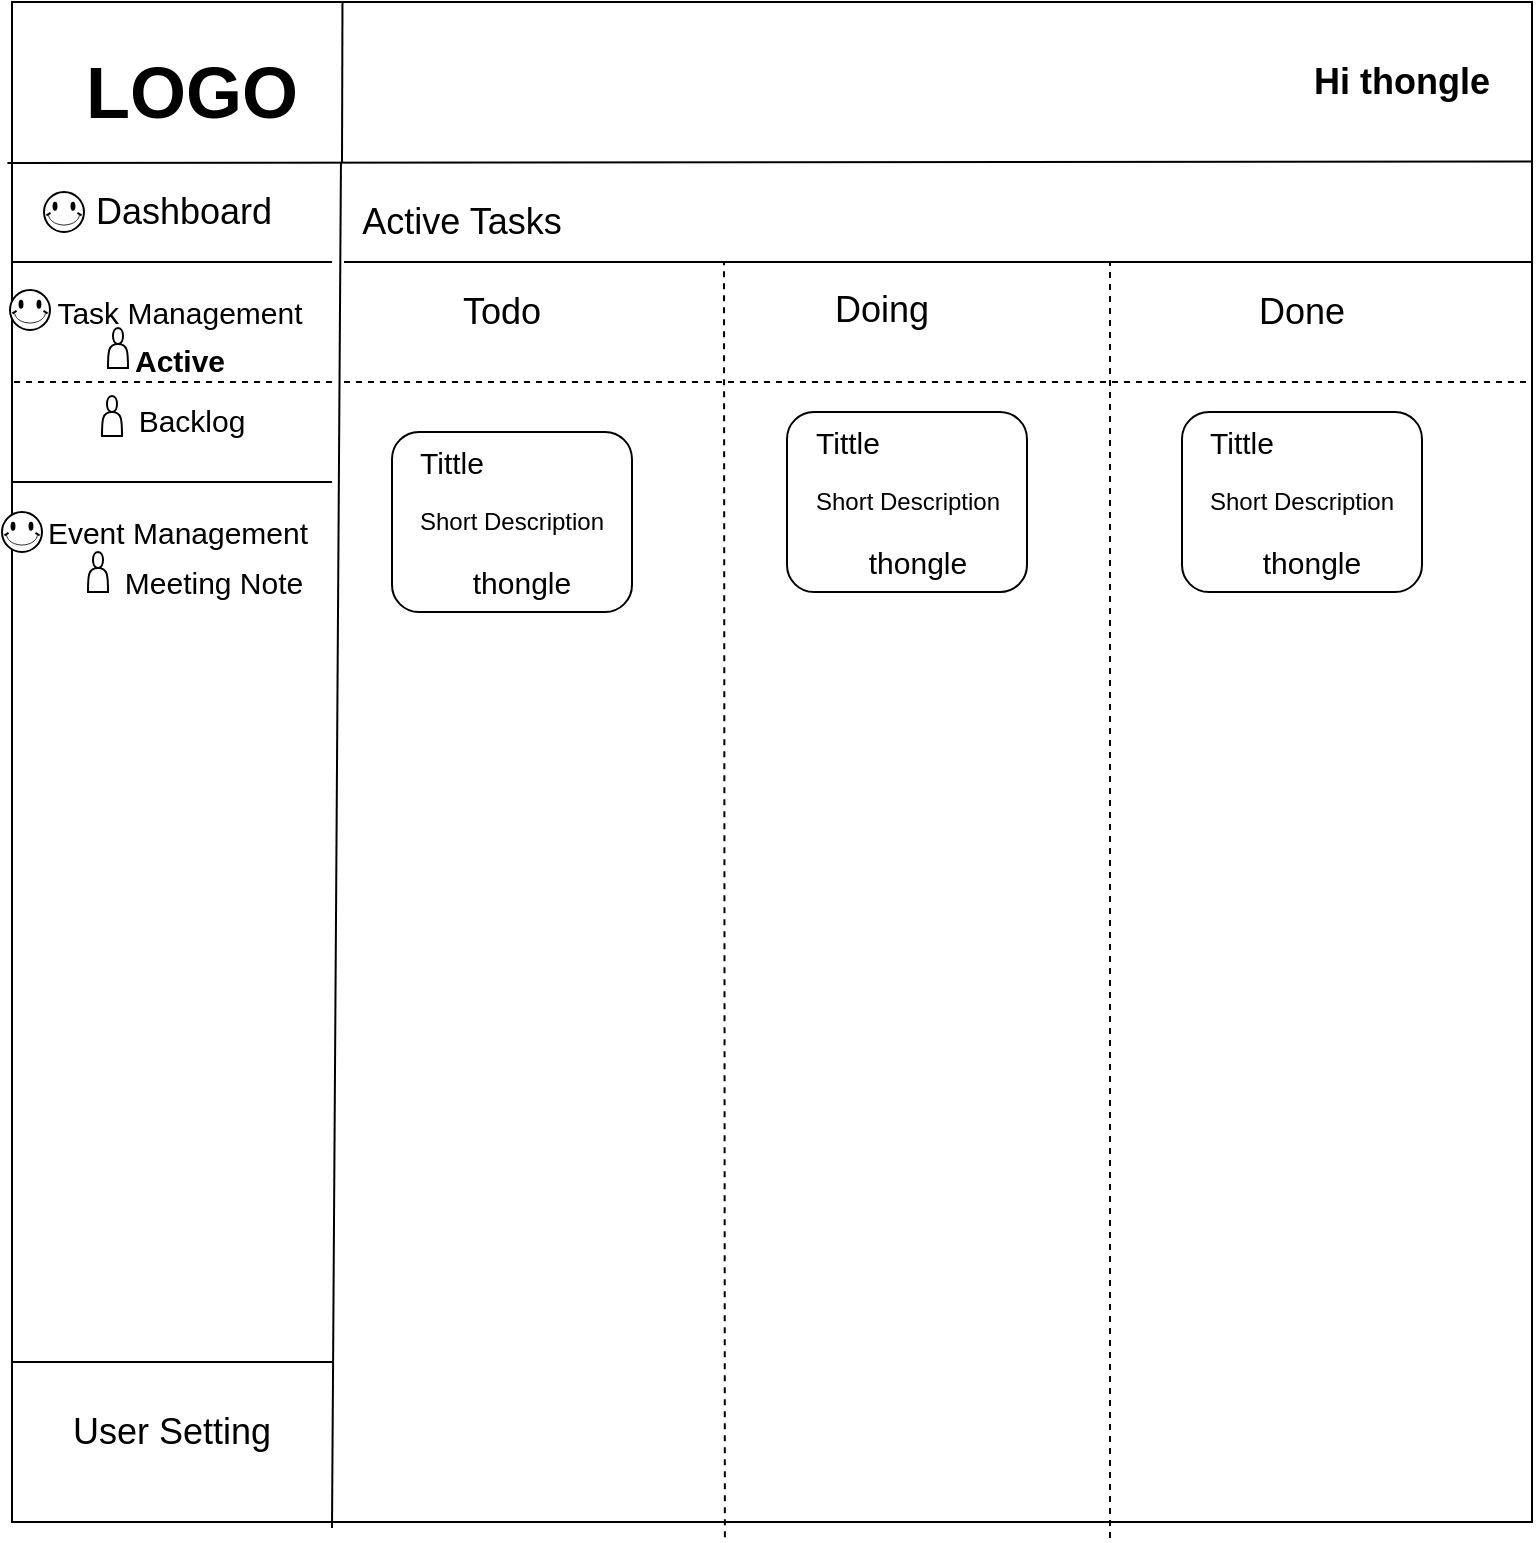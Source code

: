 <mxfile version="22.1.11" type="device">
  <diagram name="Page-1" id="1W7PdpJe6HvkkKKPKDTk">
    <mxGraphModel dx="2345" dy="949" grid="1" gridSize="10" guides="1" tooltips="1" connect="1" arrows="1" fold="1" page="1" pageScale="1" pageWidth="850" pageHeight="1100" math="0" shadow="0">
      <root>
        <mxCell id="0" />
        <mxCell id="1" parent="0" />
        <mxCell id="44XMPQr_eO4UHeasSoO8-1" value="" style="whiteSpace=wrap;html=1;aspect=fixed;" vertex="1" parent="1">
          <mxGeometry x="40" y="80" width="760" height="760" as="geometry" />
        </mxCell>
        <mxCell id="44XMPQr_eO4UHeasSoO8-3" value="" style="endArrow=none;html=1;rounded=0;exitX=-0.003;exitY=0.106;exitDx=0;exitDy=0;exitPerimeter=0;entryX=1;entryY=0.105;entryDx=0;entryDy=0;entryPerimeter=0;" edge="1" parent="1" source="44XMPQr_eO4UHeasSoO8-1" target="44XMPQr_eO4UHeasSoO8-1">
          <mxGeometry width="50" height="50" relative="1" as="geometry">
            <mxPoint x="490" y="510" as="sourcePoint" />
            <mxPoint x="540" y="460" as="targetPoint" />
          </mxGeometry>
        </mxCell>
        <mxCell id="44XMPQr_eO4UHeasSoO8-4" value="" style="endArrow=none;html=1;rounded=0;exitX=0.152;exitY=1.004;exitDx=0;exitDy=0;exitPerimeter=0;" edge="1" parent="1">
          <mxGeometry width="50" height="50" relative="1" as="geometry">
            <mxPoint x="200.0" y="843.04" as="sourcePoint" />
            <mxPoint x="204.48" y="160" as="targetPoint" />
          </mxGeometry>
        </mxCell>
        <mxCell id="44XMPQr_eO4UHeasSoO8-7" value="" style="endArrow=none;html=1;rounded=0;entryX=0.224;entryY=0;entryDx=0;entryDy=0;entryPerimeter=0;" edge="1" parent="1">
          <mxGeometry width="50" height="50" relative="1" as="geometry">
            <mxPoint x="205" y="160" as="sourcePoint" />
            <mxPoint x="205.24" y="80" as="targetPoint" />
          </mxGeometry>
        </mxCell>
        <mxCell id="44XMPQr_eO4UHeasSoO8-8" value="&lt;b&gt;&lt;font style=&quot;font-size: 36px;&quot;&gt;LOGO&lt;/font&gt;&lt;/b&gt;" style="text;html=1;strokeColor=none;fillColor=none;align=center;verticalAlign=middle;whiteSpace=wrap;rounded=0;" vertex="1" parent="1">
          <mxGeometry x="70" y="100" width="120" height="50" as="geometry" />
        </mxCell>
        <mxCell id="44XMPQr_eO4UHeasSoO8-9" value="&lt;b&gt;&lt;font style=&quot;font-size: 18px;&quot;&gt;Hi thongle&lt;/font&gt;&lt;/b&gt;" style="text;html=1;strokeColor=none;fillColor=none;align=center;verticalAlign=middle;whiteSpace=wrap;rounded=0;" vertex="1" parent="1">
          <mxGeometry x="670" y="90" width="130" height="60" as="geometry" />
        </mxCell>
        <mxCell id="44XMPQr_eO4UHeasSoO8-10" value="&lt;font style=&quot;font-size: 18px;&quot;&gt;Dashboard&lt;/font&gt;" style="text;html=1;strokeColor=none;fillColor=none;align=center;verticalAlign=middle;whiteSpace=wrap;rounded=0;" vertex="1" parent="1">
          <mxGeometry x="61" y="170" width="130" height="30" as="geometry" />
        </mxCell>
        <mxCell id="44XMPQr_eO4UHeasSoO8-11" value="" style="endArrow=none;html=1;rounded=0;" edge="1" parent="1">
          <mxGeometry width="50" height="50" relative="1" as="geometry">
            <mxPoint x="40" y="210" as="sourcePoint" />
            <mxPoint x="200" y="210" as="targetPoint" />
            <Array as="points" />
          </mxGeometry>
        </mxCell>
        <mxCell id="44XMPQr_eO4UHeasSoO8-13" value="&lt;font style=&quot;font-size: 18px;&quot;&gt;User Setting&lt;/font&gt;" style="text;html=1;strokeColor=none;fillColor=none;align=center;verticalAlign=middle;whiteSpace=wrap;rounded=0;" vertex="1" parent="1">
          <mxGeometry x="50" y="780" width="140" height="30" as="geometry" />
        </mxCell>
        <mxCell id="44XMPQr_eO4UHeasSoO8-15" value="&lt;font style=&quot;font-size: 15px;&quot;&gt;Task Management&lt;/font&gt;" style="text;html=1;strokeColor=none;fillColor=none;align=center;verticalAlign=middle;whiteSpace=wrap;rounded=0;" vertex="1" parent="1">
          <mxGeometry x="59" y="220" width="130" height="30" as="geometry" />
        </mxCell>
        <mxCell id="44XMPQr_eO4UHeasSoO8-18" value="" style="verticalLabelPosition=bottom;verticalAlign=top;html=1;shape=mxgraph.basic.smiley" vertex="1" parent="1">
          <mxGeometry x="56" y="175" width="20" height="20" as="geometry" />
        </mxCell>
        <mxCell id="44XMPQr_eO4UHeasSoO8-20" value="" style="verticalLabelPosition=bottom;verticalAlign=top;html=1;shape=mxgraph.basic.smiley" vertex="1" parent="1">
          <mxGeometry x="39" y="224" width="20" height="20" as="geometry" />
        </mxCell>
        <mxCell id="44XMPQr_eO4UHeasSoO8-23" value="" style="endArrow=none;html=1;rounded=0;" edge="1" parent="1">
          <mxGeometry width="50" height="50" relative="1" as="geometry">
            <mxPoint x="40" y="320" as="sourcePoint" />
            <mxPoint x="200" y="320" as="targetPoint" />
            <Array as="points" />
          </mxGeometry>
        </mxCell>
        <mxCell id="44XMPQr_eO4UHeasSoO8-24" value="&lt;font style=&quot;font-size: 15px;&quot;&gt;&lt;b&gt;Active&lt;/b&gt;&lt;/font&gt;" style="text;html=1;strokeColor=none;fillColor=none;align=center;verticalAlign=middle;whiteSpace=wrap;rounded=0;" vertex="1" parent="1">
          <mxGeometry x="59" y="244" width="130" height="30" as="geometry" />
        </mxCell>
        <mxCell id="44XMPQr_eO4UHeasSoO8-25" value="&lt;font style=&quot;font-size: 15px;&quot;&gt;Backlog&lt;/font&gt;" style="text;html=1;strokeColor=none;fillColor=none;align=center;verticalAlign=middle;whiteSpace=wrap;rounded=0;" vertex="1" parent="1">
          <mxGeometry x="65" y="274" width="130" height="30" as="geometry" />
        </mxCell>
        <mxCell id="44XMPQr_eO4UHeasSoO8-26" value="" style="endArrow=none;dashed=1;html=1;rounded=0;entryX=0;entryY=0.25;entryDx=0;entryDy=0;" edge="1" parent="1" target="44XMPQr_eO4UHeasSoO8-1">
          <mxGeometry width="50" height="50" relative="1" as="geometry">
            <mxPoint x="200" y="270" as="sourcePoint" />
            <mxPoint x="75" y="274" as="targetPoint" />
          </mxGeometry>
        </mxCell>
        <mxCell id="44XMPQr_eO4UHeasSoO8-27" value="" style="shape=actor;whiteSpace=wrap;html=1;" vertex="1" parent="1">
          <mxGeometry x="88" y="243" width="10" height="20" as="geometry" />
        </mxCell>
        <mxCell id="44XMPQr_eO4UHeasSoO8-28" value="" style="shape=actor;whiteSpace=wrap;html=1;" vertex="1" parent="1">
          <mxGeometry x="85" y="277" width="10" height="20" as="geometry" />
        </mxCell>
        <mxCell id="44XMPQr_eO4UHeasSoO8-29" value="&lt;font style=&quot;font-size: 15px;&quot;&gt;Event Management&lt;/font&gt;" style="text;html=1;strokeColor=none;fillColor=none;align=center;verticalAlign=middle;whiteSpace=wrap;rounded=0;" vertex="1" parent="1">
          <mxGeometry x="56" y="330" width="134" height="30" as="geometry" />
        </mxCell>
        <mxCell id="44XMPQr_eO4UHeasSoO8-30" value="" style="verticalLabelPosition=bottom;verticalAlign=top;html=1;shape=mxgraph.basic.smiley" vertex="1" parent="1">
          <mxGeometry x="35" y="335" width="20" height="20" as="geometry" />
        </mxCell>
        <mxCell id="44XMPQr_eO4UHeasSoO8-31" value="&lt;font style=&quot;font-size: 15px;&quot;&gt;Meeting Note&lt;/font&gt;" style="text;html=1;strokeColor=none;fillColor=none;align=center;verticalAlign=middle;whiteSpace=wrap;rounded=0;" vertex="1" parent="1">
          <mxGeometry x="76" y="355" width="130" height="30" as="geometry" />
        </mxCell>
        <mxCell id="44XMPQr_eO4UHeasSoO8-32" value="" style="shape=actor;whiteSpace=wrap;html=1;" vertex="1" parent="1">
          <mxGeometry x="78" y="355" width="10" height="20" as="geometry" />
        </mxCell>
        <mxCell id="44XMPQr_eO4UHeasSoO8-34" value="" style="endArrow=none;html=1;rounded=0;" edge="1" parent="1">
          <mxGeometry width="50" height="50" relative="1" as="geometry">
            <mxPoint x="40" y="760" as="sourcePoint" />
            <mxPoint x="200" y="760" as="targetPoint" />
            <Array as="points" />
          </mxGeometry>
        </mxCell>
        <mxCell id="44XMPQr_eO4UHeasSoO8-35" value="" style="endArrow=none;html=1;rounded=0;" edge="1" parent="1">
          <mxGeometry width="50" height="50" relative="1" as="geometry">
            <mxPoint x="206" y="210" as="sourcePoint" />
            <mxPoint x="800" y="210" as="targetPoint" />
          </mxGeometry>
        </mxCell>
        <mxCell id="44XMPQr_eO4UHeasSoO8-36" value="&lt;font style=&quot;font-size: 18px;&quot;&gt;Active Tasks&lt;/font&gt;" style="text;html=1;strokeColor=none;fillColor=none;align=center;verticalAlign=middle;whiteSpace=wrap;rounded=0;" vertex="1" parent="1">
          <mxGeometry x="200" y="175" width="130" height="30" as="geometry" />
        </mxCell>
        <mxCell id="44XMPQr_eO4UHeasSoO8-37" value="" style="endArrow=none;dashed=1;html=1;rounded=0;exitX=0.469;exitY=1.01;exitDx=0;exitDy=0;exitPerimeter=0;" edge="1" parent="1" source="44XMPQr_eO4UHeasSoO8-1">
          <mxGeometry width="50" height="50" relative="1" as="geometry">
            <mxPoint x="490" y="480" as="sourcePoint" />
            <mxPoint x="396" y="210" as="targetPoint" />
          </mxGeometry>
        </mxCell>
        <mxCell id="44XMPQr_eO4UHeasSoO8-38" value="" style="endArrow=none;dashed=1;html=1;rounded=0;exitX=0.469;exitY=1.01;exitDx=0;exitDy=0;exitPerimeter=0;" edge="1" parent="1">
          <mxGeometry width="50" height="50" relative="1" as="geometry">
            <mxPoint x="589" y="848" as="sourcePoint" />
            <mxPoint x="589" y="210" as="targetPoint" />
          </mxGeometry>
        </mxCell>
        <mxCell id="44XMPQr_eO4UHeasSoO8-39" value="Short Description" style="rounded=1;whiteSpace=wrap;html=1;" vertex="1" parent="1">
          <mxGeometry x="427.5" y="285" width="120" height="90" as="geometry" />
        </mxCell>
        <mxCell id="44XMPQr_eO4UHeasSoO8-40" value="&lt;font style=&quot;font-size: 15px;&quot;&gt;Tittle&lt;/font&gt;" style="text;html=1;strokeColor=none;fillColor=none;align=center;verticalAlign=middle;whiteSpace=wrap;rounded=0;" vertex="1" parent="1">
          <mxGeometry x="392.5" y="285" width="130" height="30" as="geometry" />
        </mxCell>
        <mxCell id="44XMPQr_eO4UHeasSoO8-44" value="&lt;span style=&quot;font-size: 15px;&quot;&gt;thongle&lt;/span&gt;" style="text;html=1;strokeColor=none;fillColor=none;align=center;verticalAlign=middle;whiteSpace=wrap;rounded=0;" vertex="1" parent="1">
          <mxGeometry x="427.5" y="345" width="130" height="30" as="geometry" />
        </mxCell>
        <mxCell id="44XMPQr_eO4UHeasSoO8-45" value="" style="endArrow=none;dashed=1;html=1;rounded=0;entryX=1;entryY=0.25;entryDx=0;entryDy=0;" edge="1" parent="1" target="44XMPQr_eO4UHeasSoO8-1">
          <mxGeometry width="50" height="50" relative="1" as="geometry">
            <mxPoint x="206" y="270" as="sourcePoint" />
            <mxPoint x="256" y="220" as="targetPoint" />
          </mxGeometry>
        </mxCell>
        <mxCell id="44XMPQr_eO4UHeasSoO8-46" value="&lt;font style=&quot;font-size: 18px;&quot;&gt;Todo&lt;/font&gt;" style="text;html=1;strokeColor=none;fillColor=none;align=center;verticalAlign=middle;whiteSpace=wrap;rounded=0;" vertex="1" parent="1">
          <mxGeometry x="220" y="220" width="130" height="30" as="geometry" />
        </mxCell>
        <mxCell id="44XMPQr_eO4UHeasSoO8-47" value="&lt;span style=&quot;font-size: 18px;&quot;&gt;Doing&lt;/span&gt;" style="text;html=1;strokeColor=none;fillColor=none;align=center;verticalAlign=middle;whiteSpace=wrap;rounded=0;" vertex="1" parent="1">
          <mxGeometry x="410" y="219" width="130" height="30" as="geometry" />
        </mxCell>
        <mxCell id="44XMPQr_eO4UHeasSoO8-48" value="&lt;span style=&quot;font-size: 18px;&quot;&gt;Done&lt;/span&gt;" style="text;html=1;strokeColor=none;fillColor=none;align=center;verticalAlign=middle;whiteSpace=wrap;rounded=0;" vertex="1" parent="1">
          <mxGeometry x="620" y="220" width="130" height="30" as="geometry" />
        </mxCell>
        <mxCell id="44XMPQr_eO4UHeasSoO8-52" value="Short Description" style="rounded=1;whiteSpace=wrap;html=1;" vertex="1" parent="1">
          <mxGeometry x="230" y="295" width="120" height="90" as="geometry" />
        </mxCell>
        <mxCell id="44XMPQr_eO4UHeasSoO8-53" value="&lt;font style=&quot;font-size: 15px;&quot;&gt;Tittle&lt;/font&gt;" style="text;html=1;strokeColor=none;fillColor=none;align=center;verticalAlign=middle;whiteSpace=wrap;rounded=0;" vertex="1" parent="1">
          <mxGeometry x="195" y="295" width="130" height="30" as="geometry" />
        </mxCell>
        <mxCell id="44XMPQr_eO4UHeasSoO8-54" value="&lt;span style=&quot;font-size: 15px;&quot;&gt;thongle&lt;/span&gt;" style="text;html=1;strokeColor=none;fillColor=none;align=center;verticalAlign=middle;whiteSpace=wrap;rounded=0;" vertex="1" parent="1">
          <mxGeometry x="230" y="355" width="130" height="30" as="geometry" />
        </mxCell>
        <mxCell id="44XMPQr_eO4UHeasSoO8-55" value="Short Description" style="rounded=1;whiteSpace=wrap;html=1;" vertex="1" parent="1">
          <mxGeometry x="625" y="285" width="120" height="90" as="geometry" />
        </mxCell>
        <mxCell id="44XMPQr_eO4UHeasSoO8-56" value="&lt;font style=&quot;font-size: 15px;&quot;&gt;Tittle&lt;/font&gt;" style="text;html=1;strokeColor=none;fillColor=none;align=center;verticalAlign=middle;whiteSpace=wrap;rounded=0;" vertex="1" parent="1">
          <mxGeometry x="590" y="285" width="130" height="30" as="geometry" />
        </mxCell>
        <mxCell id="44XMPQr_eO4UHeasSoO8-57" value="&lt;span style=&quot;font-size: 15px;&quot;&gt;thongle&lt;/span&gt;" style="text;html=1;strokeColor=none;fillColor=none;align=center;verticalAlign=middle;whiteSpace=wrap;rounded=0;" vertex="1" parent="1">
          <mxGeometry x="625" y="345" width="130" height="30" as="geometry" />
        </mxCell>
      </root>
    </mxGraphModel>
  </diagram>
</mxfile>
